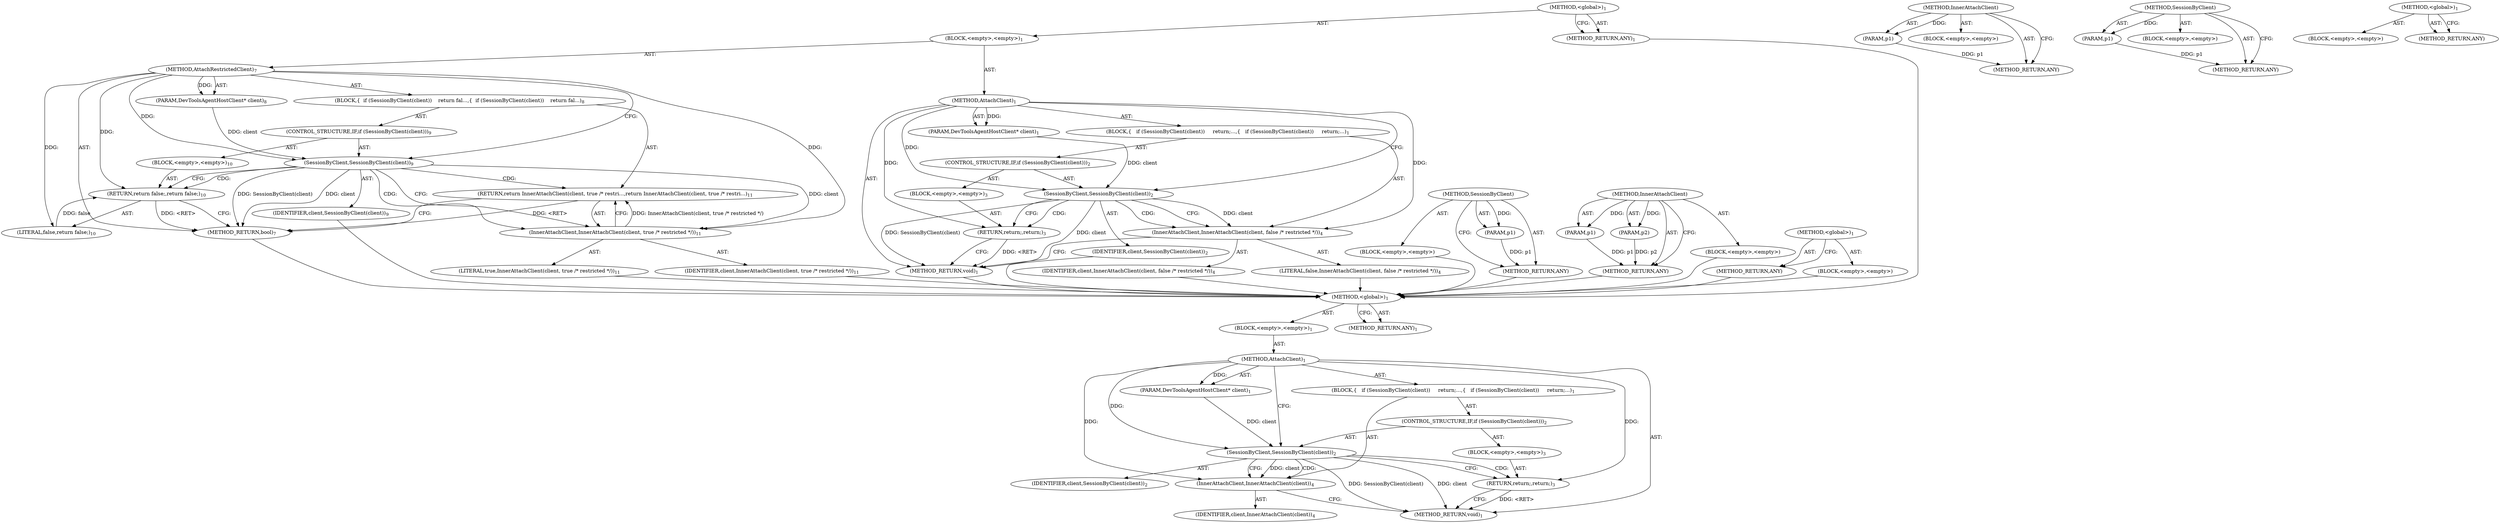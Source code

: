digraph "AttachRestrictedClient" {
vulnerable_6 [label=<(METHOD,&lt;global&gt;)<SUB>1</SUB>>];
vulnerable_7 [label=<(BLOCK,&lt;empty&gt;,&lt;empty&gt;)<SUB>1</SUB>>];
vulnerable_8 [label=<(METHOD,AttachClient)<SUB>1</SUB>>];
vulnerable_9 [label=<(PARAM,DevToolsAgentHostClient* client)<SUB>1</SUB>>];
vulnerable_10 [label=<(BLOCK,{
   if (SessionByClient(client))
     return;
...,{
   if (SessionByClient(client))
     return;
...)<SUB>1</SUB>>];
vulnerable_11 [label=<(CONTROL_STRUCTURE,IF,if (SessionByClient(client)))<SUB>2</SUB>>];
vulnerable_12 [label=<(SessionByClient,SessionByClient(client))<SUB>2</SUB>>];
vulnerable_13 [label=<(IDENTIFIER,client,SessionByClient(client))<SUB>2</SUB>>];
vulnerable_14 [label=<(BLOCK,&lt;empty&gt;,&lt;empty&gt;)<SUB>3</SUB>>];
vulnerable_15 [label=<(RETURN,return;,return;)<SUB>3</SUB>>];
vulnerable_16 [label=<(InnerAttachClient,InnerAttachClient(client))<SUB>4</SUB>>];
vulnerable_17 [label=<(IDENTIFIER,client,InnerAttachClient(client))<SUB>4</SUB>>];
vulnerable_18 [label=<(METHOD_RETURN,void)<SUB>1</SUB>>];
vulnerable_20 [label=<(METHOD_RETURN,ANY)<SUB>1</SUB>>];
vulnerable_39 [label=<(METHOD,InnerAttachClient)>];
vulnerable_40 [label=<(PARAM,p1)>];
vulnerable_41 [label=<(BLOCK,&lt;empty&gt;,&lt;empty&gt;)>];
vulnerable_42 [label=<(METHOD_RETURN,ANY)>];
vulnerable_35 [label=<(METHOD,SessionByClient)>];
vulnerable_36 [label=<(PARAM,p1)>];
vulnerable_37 [label=<(BLOCK,&lt;empty&gt;,&lt;empty&gt;)>];
vulnerable_38 [label=<(METHOD_RETURN,ANY)>];
vulnerable_29 [label=<(METHOD,&lt;global&gt;)<SUB>1</SUB>>];
vulnerable_30 [label=<(BLOCK,&lt;empty&gt;,&lt;empty&gt;)>];
vulnerable_31 [label=<(METHOD_RETURN,ANY)>];
fixed_6 [label=<(METHOD,&lt;global&gt;)<SUB>1</SUB>>];
fixed_7 [label=<(BLOCK,&lt;empty&gt;,&lt;empty&gt;)<SUB>1</SUB>>];
fixed_8 [label=<(METHOD,AttachClient)<SUB>1</SUB>>];
fixed_9 [label=<(PARAM,DevToolsAgentHostClient* client)<SUB>1</SUB>>];
fixed_10 [label=<(BLOCK,{
   if (SessionByClient(client))
     return;
...,{
   if (SessionByClient(client))
     return;
...)<SUB>1</SUB>>];
fixed_11 [label=<(CONTROL_STRUCTURE,IF,if (SessionByClient(client)))<SUB>2</SUB>>];
fixed_12 [label=<(SessionByClient,SessionByClient(client))<SUB>2</SUB>>];
fixed_13 [label=<(IDENTIFIER,client,SessionByClient(client))<SUB>2</SUB>>];
fixed_14 [label=<(BLOCK,&lt;empty&gt;,&lt;empty&gt;)<SUB>3</SUB>>];
fixed_15 [label=<(RETURN,return;,return;)<SUB>3</SUB>>];
fixed_16 [label=<(InnerAttachClient,InnerAttachClient(client, false /* restricted */))<SUB>4</SUB>>];
fixed_17 [label=<(IDENTIFIER,client,InnerAttachClient(client, false /* restricted */))<SUB>4</SUB>>];
fixed_18 [label=<(LITERAL,false,InnerAttachClient(client, false /* restricted */))<SUB>4</SUB>>];
fixed_19 [label=<(METHOD_RETURN,void)<SUB>1</SUB>>];
fixed_21 [label=<(METHOD,AttachRestrictedClient)<SUB>7</SUB>>];
fixed_22 [label=<(PARAM,DevToolsAgentHostClient* client)<SUB>8</SUB>>];
fixed_23 [label=<(BLOCK,{
  if (SessionByClient(client))
    return fal...,{
  if (SessionByClient(client))
    return fal...)<SUB>8</SUB>>];
fixed_24 [label=<(CONTROL_STRUCTURE,IF,if (SessionByClient(client)))<SUB>9</SUB>>];
fixed_25 [label=<(SessionByClient,SessionByClient(client))<SUB>9</SUB>>];
fixed_26 [label=<(IDENTIFIER,client,SessionByClient(client))<SUB>9</SUB>>];
fixed_27 [label=<(BLOCK,&lt;empty&gt;,&lt;empty&gt;)<SUB>10</SUB>>];
fixed_28 [label=<(RETURN,return false;,return false;)<SUB>10</SUB>>];
fixed_29 [label=<(LITERAL,false,return false;)<SUB>10</SUB>>];
fixed_30 [label=<(RETURN,return InnerAttachClient(client, true /* restri...,return InnerAttachClient(client, true /* restri...)<SUB>11</SUB>>];
fixed_31 [label=<(InnerAttachClient,InnerAttachClient(client, true /* restricted */))<SUB>11</SUB>>];
fixed_32 [label=<(IDENTIFIER,client,InnerAttachClient(client, true /* restricted */))<SUB>11</SUB>>];
fixed_33 [label=<(LITERAL,true,InnerAttachClient(client, true /* restricted */))<SUB>11</SUB>>];
fixed_34 [label=<(METHOD_RETURN,bool)<SUB>7</SUB>>];
fixed_36 [label=<(METHOD_RETURN,ANY)<SUB>1</SUB>>];
fixed_53 [label=<(METHOD,SessionByClient)>];
fixed_54 [label=<(PARAM,p1)>];
fixed_55 [label=<(BLOCK,&lt;empty&gt;,&lt;empty&gt;)>];
fixed_56 [label=<(METHOD_RETURN,ANY)>];
fixed_57 [label=<(METHOD,InnerAttachClient)>];
fixed_58 [label=<(PARAM,p1)>];
fixed_59 [label=<(PARAM,p2)>];
fixed_60 [label=<(BLOCK,&lt;empty&gt;,&lt;empty&gt;)>];
fixed_61 [label=<(METHOD_RETURN,ANY)>];
fixed_47 [label=<(METHOD,&lt;global&gt;)<SUB>1</SUB>>];
fixed_48 [label=<(BLOCK,&lt;empty&gt;,&lt;empty&gt;)>];
fixed_49 [label=<(METHOD_RETURN,ANY)>];
vulnerable_6 -> vulnerable_7  [key=0, label="AST: "];
vulnerable_6 -> vulnerable_20  [key=0, label="AST: "];
vulnerable_6 -> vulnerable_20  [key=1, label="CFG: "];
vulnerable_7 -> vulnerable_8  [key=0, label="AST: "];
vulnerable_8 -> vulnerable_9  [key=0, label="AST: "];
vulnerable_8 -> vulnerable_9  [key=1, label="DDG: "];
vulnerable_8 -> vulnerable_10  [key=0, label="AST: "];
vulnerable_8 -> vulnerable_18  [key=0, label="AST: "];
vulnerable_8 -> vulnerable_12  [key=0, label="CFG: "];
vulnerable_8 -> vulnerable_12  [key=1, label="DDG: "];
vulnerable_8 -> vulnerable_16  [key=0, label="DDG: "];
vulnerable_8 -> vulnerable_15  [key=0, label="DDG: "];
vulnerable_9 -> vulnerable_12  [key=0, label="DDG: client"];
vulnerable_10 -> vulnerable_11  [key=0, label="AST: "];
vulnerable_10 -> vulnerable_16  [key=0, label="AST: "];
vulnerable_11 -> vulnerable_12  [key=0, label="AST: "];
vulnerable_11 -> vulnerable_14  [key=0, label="AST: "];
vulnerable_12 -> vulnerable_13  [key=0, label="AST: "];
vulnerable_12 -> vulnerable_15  [key=0, label="CFG: "];
vulnerable_12 -> vulnerable_15  [key=1, label="CDG: "];
vulnerable_12 -> vulnerable_16  [key=0, label="CFG: "];
vulnerable_12 -> vulnerable_16  [key=1, label="DDG: client"];
vulnerable_12 -> vulnerable_16  [key=2, label="CDG: "];
vulnerable_12 -> vulnerable_18  [key=0, label="DDG: client"];
vulnerable_12 -> vulnerable_18  [key=1, label="DDG: SessionByClient(client)"];
vulnerable_14 -> vulnerable_15  [key=0, label="AST: "];
vulnerable_15 -> vulnerable_18  [key=0, label="CFG: "];
vulnerable_15 -> vulnerable_18  [key=1, label="DDG: &lt;RET&gt;"];
vulnerable_16 -> vulnerable_17  [key=0, label="AST: "];
vulnerable_16 -> vulnerable_18  [key=0, label="CFG: "];
vulnerable_39 -> vulnerable_40  [key=0, label="AST: "];
vulnerable_39 -> vulnerable_40  [key=1, label="DDG: "];
vulnerable_39 -> vulnerable_41  [key=0, label="AST: "];
vulnerable_39 -> vulnerable_42  [key=0, label="AST: "];
vulnerable_39 -> vulnerable_42  [key=1, label="CFG: "];
vulnerable_40 -> vulnerable_42  [key=0, label="DDG: p1"];
vulnerable_35 -> vulnerable_36  [key=0, label="AST: "];
vulnerable_35 -> vulnerable_36  [key=1, label="DDG: "];
vulnerable_35 -> vulnerable_37  [key=0, label="AST: "];
vulnerable_35 -> vulnerable_38  [key=0, label="AST: "];
vulnerable_35 -> vulnerable_38  [key=1, label="CFG: "];
vulnerable_36 -> vulnerable_38  [key=0, label="DDG: p1"];
vulnerable_29 -> vulnerable_30  [key=0, label="AST: "];
vulnerable_29 -> vulnerable_31  [key=0, label="AST: "];
vulnerable_29 -> vulnerable_31  [key=1, label="CFG: "];
fixed_6 -> fixed_7  [key=0, label="AST: "];
fixed_6 -> fixed_36  [key=0, label="AST: "];
fixed_6 -> fixed_36  [key=1, label="CFG: "];
fixed_7 -> fixed_8  [key=0, label="AST: "];
fixed_7 -> fixed_21  [key=0, label="AST: "];
fixed_8 -> fixed_9  [key=0, label="AST: "];
fixed_8 -> fixed_9  [key=1, label="DDG: "];
fixed_8 -> fixed_10  [key=0, label="AST: "];
fixed_8 -> fixed_19  [key=0, label="AST: "];
fixed_8 -> fixed_12  [key=0, label="CFG: "];
fixed_8 -> fixed_12  [key=1, label="DDG: "];
fixed_8 -> fixed_16  [key=0, label="DDG: "];
fixed_8 -> fixed_15  [key=0, label="DDG: "];
fixed_9 -> fixed_12  [key=0, label="DDG: client"];
fixed_10 -> fixed_11  [key=0, label="AST: "];
fixed_10 -> fixed_16  [key=0, label="AST: "];
fixed_11 -> fixed_12  [key=0, label="AST: "];
fixed_11 -> fixed_14  [key=0, label="AST: "];
fixed_12 -> fixed_13  [key=0, label="AST: "];
fixed_12 -> fixed_15  [key=0, label="CFG: "];
fixed_12 -> fixed_15  [key=1, label="CDG: "];
fixed_12 -> fixed_16  [key=0, label="CFG: "];
fixed_12 -> fixed_16  [key=1, label="DDG: client"];
fixed_12 -> fixed_16  [key=2, label="CDG: "];
fixed_12 -> fixed_19  [key=0, label="DDG: client"];
fixed_12 -> fixed_19  [key=1, label="DDG: SessionByClient(client)"];
fixed_13 -> vulnerable_6  [key=0];
fixed_14 -> fixed_15  [key=0, label="AST: "];
fixed_15 -> fixed_19  [key=0, label="CFG: "];
fixed_15 -> fixed_19  [key=1, label="DDG: &lt;RET&gt;"];
fixed_16 -> fixed_17  [key=0, label="AST: "];
fixed_16 -> fixed_18  [key=0, label="AST: "];
fixed_16 -> fixed_19  [key=0, label="CFG: "];
fixed_17 -> vulnerable_6  [key=0];
fixed_18 -> vulnerable_6  [key=0];
fixed_19 -> vulnerable_6  [key=0];
fixed_21 -> fixed_22  [key=0, label="AST: "];
fixed_21 -> fixed_22  [key=1, label="DDG: "];
fixed_21 -> fixed_23  [key=0, label="AST: "];
fixed_21 -> fixed_34  [key=0, label="AST: "];
fixed_21 -> fixed_25  [key=0, label="CFG: "];
fixed_21 -> fixed_25  [key=1, label="DDG: "];
fixed_21 -> fixed_28  [key=0, label="DDG: "];
fixed_21 -> fixed_31  [key=0, label="DDG: "];
fixed_21 -> fixed_29  [key=0, label="DDG: "];
fixed_22 -> fixed_25  [key=0, label="DDG: client"];
fixed_23 -> fixed_24  [key=0, label="AST: "];
fixed_23 -> fixed_30  [key=0, label="AST: "];
fixed_24 -> fixed_25  [key=0, label="AST: "];
fixed_24 -> fixed_27  [key=0, label="AST: "];
fixed_25 -> fixed_26  [key=0, label="AST: "];
fixed_25 -> fixed_28  [key=0, label="CFG: "];
fixed_25 -> fixed_28  [key=1, label="CDG: "];
fixed_25 -> fixed_31  [key=0, label="CFG: "];
fixed_25 -> fixed_31  [key=1, label="DDG: client"];
fixed_25 -> fixed_31  [key=2, label="CDG: "];
fixed_25 -> fixed_34  [key=0, label="DDG: client"];
fixed_25 -> fixed_34  [key=1, label="DDG: SessionByClient(client)"];
fixed_25 -> fixed_30  [key=0, label="CDG: "];
fixed_26 -> vulnerable_6  [key=0];
fixed_27 -> fixed_28  [key=0, label="AST: "];
fixed_28 -> fixed_29  [key=0, label="AST: "];
fixed_28 -> fixed_34  [key=0, label="CFG: "];
fixed_28 -> fixed_34  [key=1, label="DDG: &lt;RET&gt;"];
fixed_29 -> fixed_28  [key=0, label="DDG: false"];
fixed_30 -> fixed_31  [key=0, label="AST: "];
fixed_30 -> fixed_34  [key=0, label="CFG: "];
fixed_30 -> fixed_34  [key=1, label="DDG: &lt;RET&gt;"];
fixed_31 -> fixed_32  [key=0, label="AST: "];
fixed_31 -> fixed_33  [key=0, label="AST: "];
fixed_31 -> fixed_30  [key=0, label="CFG: "];
fixed_31 -> fixed_30  [key=1, label="DDG: InnerAttachClient(client, true /* restricted */)"];
fixed_32 -> vulnerable_6  [key=0];
fixed_33 -> vulnerable_6  [key=0];
fixed_34 -> vulnerable_6  [key=0];
fixed_36 -> vulnerable_6  [key=0];
fixed_53 -> fixed_54  [key=0, label="AST: "];
fixed_53 -> fixed_54  [key=1, label="DDG: "];
fixed_53 -> fixed_55  [key=0, label="AST: "];
fixed_53 -> fixed_56  [key=0, label="AST: "];
fixed_53 -> fixed_56  [key=1, label="CFG: "];
fixed_54 -> fixed_56  [key=0, label="DDG: p1"];
fixed_55 -> vulnerable_6  [key=0];
fixed_56 -> vulnerable_6  [key=0];
fixed_57 -> fixed_58  [key=0, label="AST: "];
fixed_57 -> fixed_58  [key=1, label="DDG: "];
fixed_57 -> fixed_60  [key=0, label="AST: "];
fixed_57 -> fixed_59  [key=0, label="AST: "];
fixed_57 -> fixed_59  [key=1, label="DDG: "];
fixed_57 -> fixed_61  [key=0, label="AST: "];
fixed_57 -> fixed_61  [key=1, label="CFG: "];
fixed_58 -> fixed_61  [key=0, label="DDG: p1"];
fixed_59 -> fixed_61  [key=0, label="DDG: p2"];
fixed_60 -> vulnerable_6  [key=0];
fixed_61 -> vulnerable_6  [key=0];
fixed_47 -> fixed_48  [key=0, label="AST: "];
fixed_47 -> fixed_49  [key=0, label="AST: "];
fixed_47 -> fixed_49  [key=1, label="CFG: "];
fixed_48 -> vulnerable_6  [key=0];
fixed_49 -> vulnerable_6  [key=0];
}
